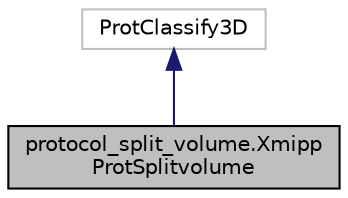 digraph "protocol_split_volume.XmippProtSplitvolume"
{
  edge [fontname="Helvetica",fontsize="10",labelfontname="Helvetica",labelfontsize="10"];
  node [fontname="Helvetica",fontsize="10",shape=record];
  Node2 [label="protocol_split_volume.Xmipp\lProtSplitvolume",height=0.2,width=0.4,color="black", fillcolor="grey75", style="filled", fontcolor="black"];
  Node3 -> Node2 [dir="back",color="midnightblue",fontsize="10",style="solid",fontname="Helvetica"];
  Node3 [label="ProtClassify3D",height=0.2,width=0.4,color="grey75", fillcolor="white", style="filled"];
}
